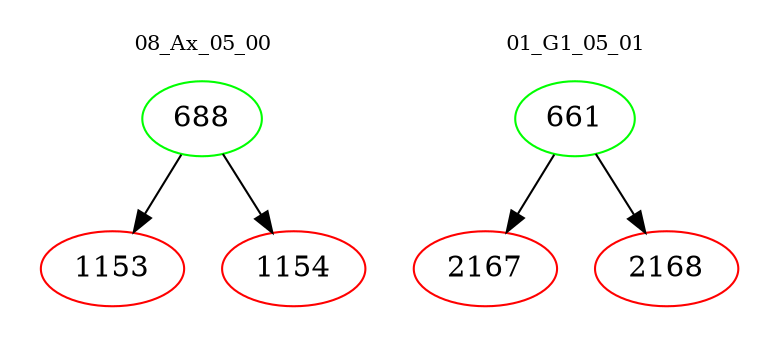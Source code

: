 digraph{
subgraph cluster_0 {
color = white
label = "08_Ax_05_00";
fontsize=10;
T0_688 [label="688", color="green"]
T0_688 -> T0_1153 [color="black"]
T0_1153 [label="1153", color="red"]
T0_688 -> T0_1154 [color="black"]
T0_1154 [label="1154", color="red"]
}
subgraph cluster_1 {
color = white
label = "01_G1_05_01";
fontsize=10;
T1_661 [label="661", color="green"]
T1_661 -> T1_2167 [color="black"]
T1_2167 [label="2167", color="red"]
T1_661 -> T1_2168 [color="black"]
T1_2168 [label="2168", color="red"]
}
}
